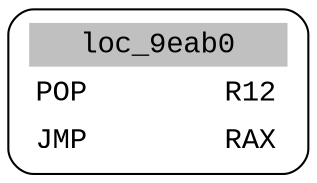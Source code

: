 digraph asm_graph {
1941 [
shape="Mrecord" fontname="Courier New"label =<<table border="0" cellborder="0" cellpadding="3"><tr><td align="center" colspan="2" bgcolor="grey">loc_9eab0</td></tr><tr><td align="left">POP        R12</td></tr><tr><td align="left">JMP        RAX</td></tr></table>> ];
}